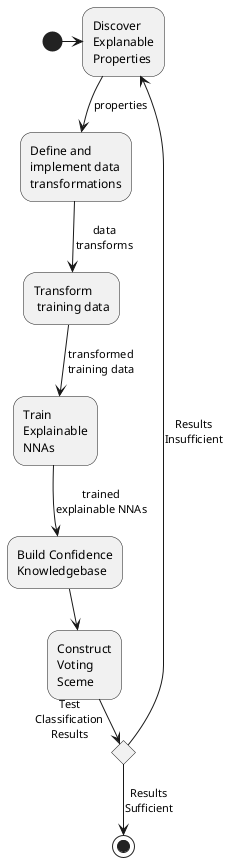 @startuml

(*) -> "Discover\nExplanable\nProperties" as d
--> [properties] "Define and\nimplement data\ntransformations"
--> [data\ntransforms] "Transform\n training data"
--> [transformed\ntraining data] "Train\nExplainable\nNNAs"
--> [trained\nexplainable NNAs] "Build Confidence\nKnowledgebase"
--> "Construct\nVoting\nSceme"
if "Test\nClassification\nResults" then
 --> [Results\nSufficient] (*)
else 
 --> [Results\nInsufficient] d

@enduml